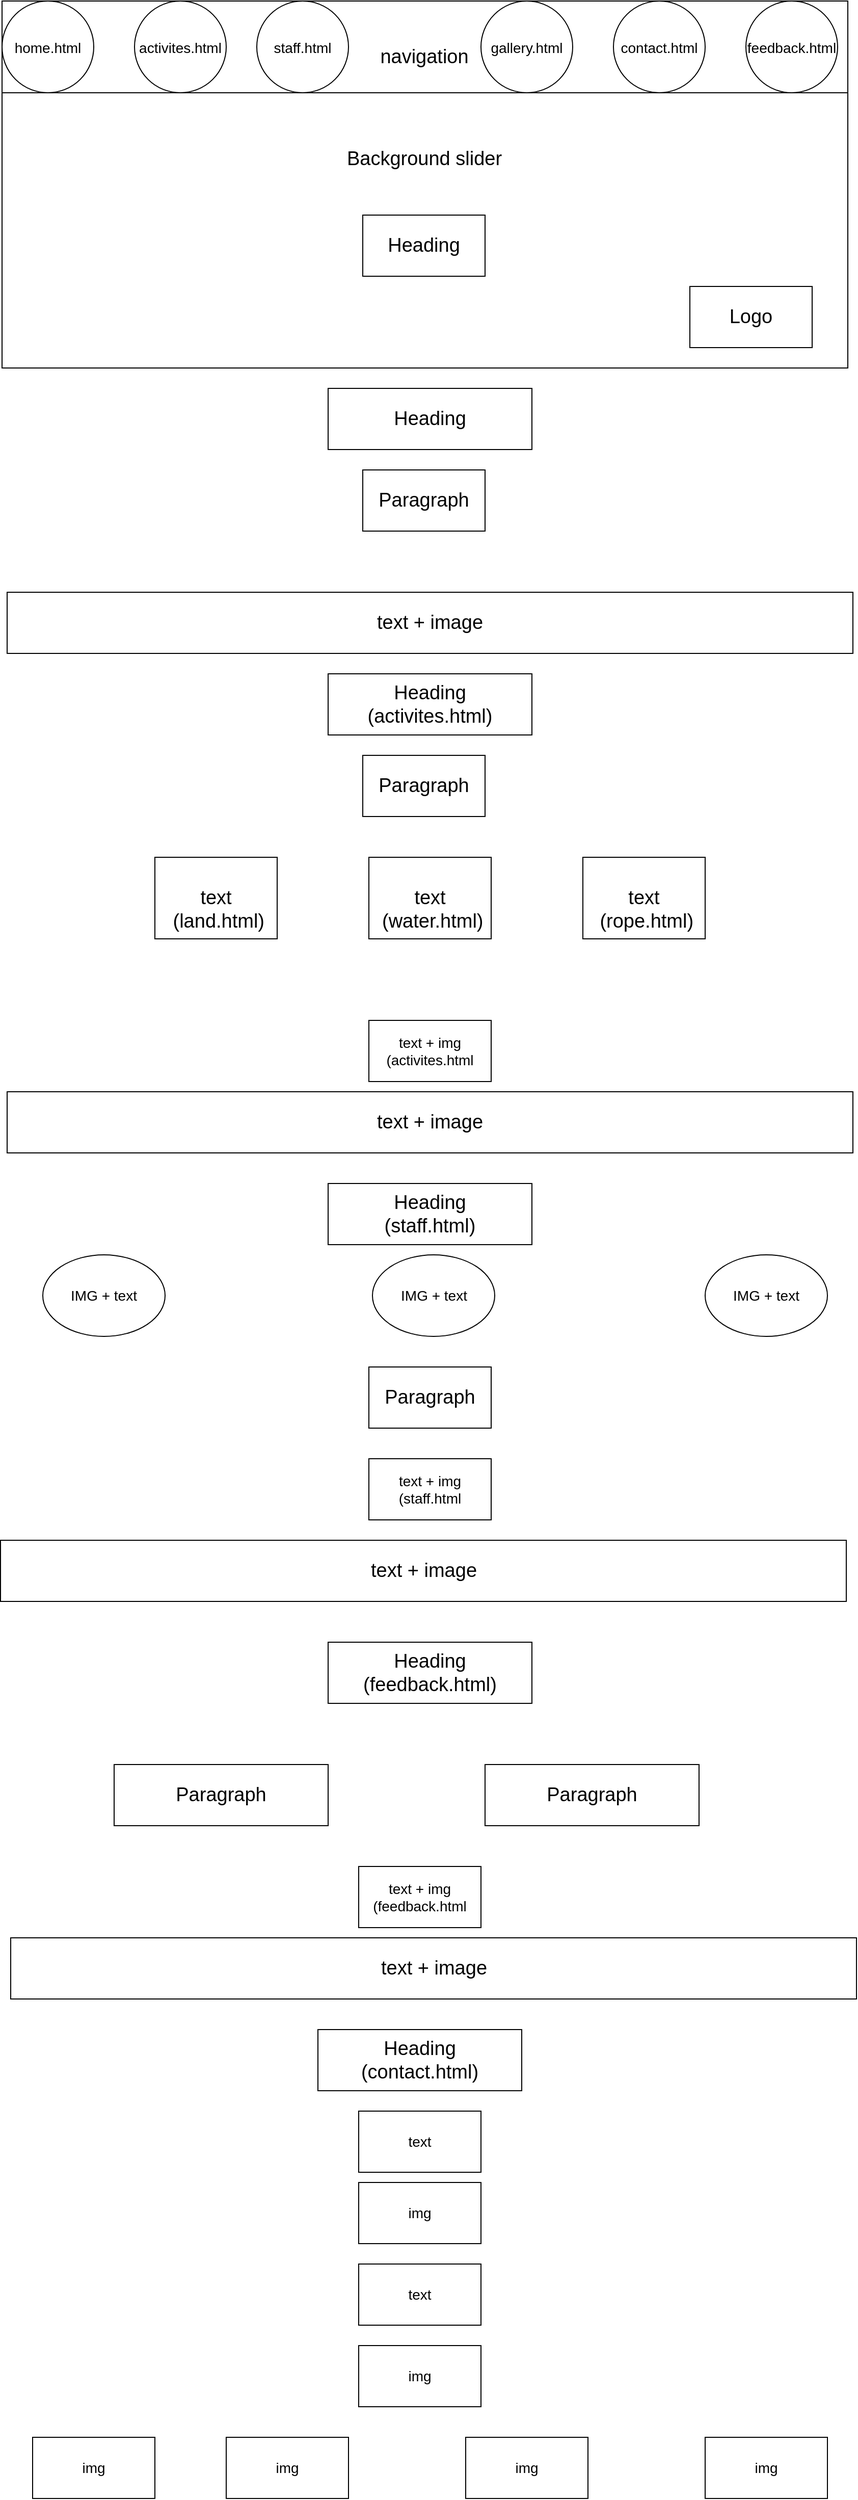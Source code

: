 <mxfile version="17.2.4" type="device"><diagram id="C5RBs43oDa-KdzZeNtuy" name="Page-1"><mxGraphModel dx="2249" dy="4269" grid="1" gridSize="10" guides="1" tooltips="1" connect="1" arrows="1" fold="1" page="1" pageScale="1" pageWidth="827" pageHeight="1169" math="0" shadow="0"><root><mxCell id="WIyWlLk6GJQsqaUBKTNV-0"/><mxCell id="WIyWlLk6GJQsqaUBKTNV-1" parent="WIyWlLk6GJQsqaUBKTNV-0"/><mxCell id="8-tYj_rFMcN3LkzUVkWV-0" value="" style="rounded=0;whiteSpace=wrap;html=1;" vertex="1" parent="WIyWlLk6GJQsqaUBKTNV-1"><mxGeometry x="-510" y="-2650" width="830" height="90" as="geometry"/></mxCell><mxCell id="8-tYj_rFMcN3LkzUVkWV-1" value="" style="rounded=0;whiteSpace=wrap;html=1;fontSize=19;" vertex="1" parent="WIyWlLk6GJQsqaUBKTNV-1"><mxGeometry x="-510" y="-2560" width="830" height="270" as="geometry"/></mxCell><mxCell id="8-tYj_rFMcN3LkzUVkWV-3" value="Heading" style="rounded=0;whiteSpace=wrap;html=1;fontSize=19;" vertex="1" parent="WIyWlLk6GJQsqaUBKTNV-1"><mxGeometry x="-156" y="-2440" width="120" height="60" as="geometry"/></mxCell><mxCell id="8-tYj_rFMcN3LkzUVkWV-6" value="Background slider" style="text;html=1;resizable=0;autosize=1;align=center;verticalAlign=middle;points=[];fillColor=none;strokeColor=none;rounded=0;fontSize=19;" vertex="1" parent="WIyWlLk6GJQsqaUBKTNV-1"><mxGeometry x="-181" y="-2510" width="170" height="30" as="geometry"/></mxCell><mxCell id="8-tYj_rFMcN3LkzUVkWV-10" value="Logo" style="rounded=0;whiteSpace=wrap;html=1;fontSize=19;" vertex="1" parent="WIyWlLk6GJQsqaUBKTNV-1"><mxGeometry x="165" y="-2370" width="120" height="60" as="geometry"/></mxCell><mxCell id="8-tYj_rFMcN3LkzUVkWV-11" value="&lt;font style=&quot;font-size: 14px&quot;&gt;home.html&lt;/font&gt;" style="ellipse;whiteSpace=wrap;html=1;aspect=fixed;fontSize=19;" vertex="1" parent="WIyWlLk6GJQsqaUBKTNV-1"><mxGeometry x="-510" y="-2650" width="90" height="90" as="geometry"/></mxCell><mxCell id="8-tYj_rFMcN3LkzUVkWV-17" value="Heading" style="rounded=0;whiteSpace=wrap;html=1;fontSize=19;" vertex="1" parent="WIyWlLk6GJQsqaUBKTNV-1"><mxGeometry x="-190" y="-2270" width="200" height="60" as="geometry"/></mxCell><mxCell id="8-tYj_rFMcN3LkzUVkWV-18" value="Paragraph" style="rounded=0;whiteSpace=wrap;html=1;fontSize=19;" vertex="1" parent="WIyWlLk6GJQsqaUBKTNV-1"><mxGeometry x="-156" y="-2190" width="120" height="60" as="geometry"/></mxCell><mxCell id="8-tYj_rFMcN3LkzUVkWV-21" value="text + image" style="rounded=0;whiteSpace=wrap;html=1;fontSize=19;" vertex="1" parent="WIyWlLk6GJQsqaUBKTNV-1"><mxGeometry x="-505" y="-2070" width="830" height="60" as="geometry"/></mxCell><mxCell id="8-tYj_rFMcN3LkzUVkWV-24" value="navigation" style="text;html=1;resizable=0;autosize=1;align=center;verticalAlign=middle;points=[];fillColor=none;strokeColor=none;rounded=0;fontSize=19;" vertex="1" parent="WIyWlLk6GJQsqaUBKTNV-1"><mxGeometry x="-146.5" y="-2610" width="100" height="30" as="geometry"/></mxCell><mxCell id="8-tYj_rFMcN3LkzUVkWV-25" value="Heading&lt;br&gt;(activites.html)" style="rounded=0;whiteSpace=wrap;html=1;fontSize=19;" vertex="1" parent="WIyWlLk6GJQsqaUBKTNV-1"><mxGeometry x="-190" y="-1990" width="200" height="60" as="geometry"/></mxCell><mxCell id="8-tYj_rFMcN3LkzUVkWV-26" value="Paragraph" style="rounded=0;whiteSpace=wrap;html=1;fontSize=19;" vertex="1" parent="WIyWlLk6GJQsqaUBKTNV-1"><mxGeometry x="-156" y="-1910" width="120" height="60" as="geometry"/></mxCell><mxCell id="8-tYj_rFMcN3LkzUVkWV-27" value="&lt;br&gt;text&lt;br&gt;&amp;nbsp;(land.html)" style="rounded=0;whiteSpace=wrap;html=1;fontSize=19;" vertex="1" parent="WIyWlLk6GJQsqaUBKTNV-1"><mxGeometry x="-360" y="-1810" width="120" height="80" as="geometry"/></mxCell><mxCell id="8-tYj_rFMcN3LkzUVkWV-30" value="&lt;br&gt;text&lt;br&gt;&amp;nbsp;(water.html)" style="rounded=0;whiteSpace=wrap;html=1;fontSize=19;" vertex="1" parent="WIyWlLk6GJQsqaUBKTNV-1"><mxGeometry x="-150" y="-1810" width="120" height="80" as="geometry"/></mxCell><mxCell id="8-tYj_rFMcN3LkzUVkWV-31" value="&lt;br&gt;text&lt;br&gt;&amp;nbsp;(rope.html)" style="rounded=0;whiteSpace=wrap;html=1;fontSize=19;" vertex="1" parent="WIyWlLk6GJQsqaUBKTNV-1"><mxGeometry x="60" y="-1810" width="120" height="80" as="geometry"/></mxCell><mxCell id="8-tYj_rFMcN3LkzUVkWV-32" value="&lt;font style=&quot;font-size: 14px&quot;&gt;activites.html&lt;/font&gt;" style="ellipse;whiteSpace=wrap;html=1;aspect=fixed;fontSize=19;" vertex="1" parent="WIyWlLk6GJQsqaUBKTNV-1"><mxGeometry x="-380" y="-2650" width="90" height="90" as="geometry"/></mxCell><mxCell id="8-tYj_rFMcN3LkzUVkWV-33" value="&lt;font style=&quot;font-size: 14px&quot;&gt;staff.html&lt;/font&gt;" style="ellipse;whiteSpace=wrap;html=1;aspect=fixed;fontSize=19;" vertex="1" parent="WIyWlLk6GJQsqaUBKTNV-1"><mxGeometry x="-260" y="-2650" width="90" height="90" as="geometry"/></mxCell><mxCell id="8-tYj_rFMcN3LkzUVkWV-34" value="&lt;font style=&quot;font-size: 14px&quot;&gt;gallery.html&lt;/font&gt;" style="ellipse;whiteSpace=wrap;html=1;aspect=fixed;fontSize=19;" vertex="1" parent="WIyWlLk6GJQsqaUBKTNV-1"><mxGeometry x="-40" y="-2650" width="90" height="90" as="geometry"/></mxCell><mxCell id="8-tYj_rFMcN3LkzUVkWV-35" value="&lt;font style=&quot;font-size: 14px&quot;&gt;contact.html&lt;/font&gt;" style="ellipse;whiteSpace=wrap;html=1;aspect=fixed;fontSize=19;" vertex="1" parent="WIyWlLk6GJQsqaUBKTNV-1"><mxGeometry x="90" y="-2650" width="90" height="90" as="geometry"/></mxCell><mxCell id="8-tYj_rFMcN3LkzUVkWV-36" value="&lt;font style=&quot;font-size: 14px&quot;&gt;feedback.html&lt;/font&gt;" style="ellipse;whiteSpace=wrap;html=1;aspect=fixed;fontSize=19;" vertex="1" parent="WIyWlLk6GJQsqaUBKTNV-1"><mxGeometry x="220" y="-2650" width="90" height="90" as="geometry"/></mxCell><mxCell id="8-tYj_rFMcN3LkzUVkWV-38" value="text + img&lt;br&gt;(activites.html" style="rounded=0;whiteSpace=wrap;html=1;fontSize=14;" vertex="1" parent="WIyWlLk6GJQsqaUBKTNV-1"><mxGeometry x="-150" y="-1650" width="120" height="60" as="geometry"/></mxCell><mxCell id="8-tYj_rFMcN3LkzUVkWV-39" value="text + image" style="rounded=0;whiteSpace=wrap;html=1;fontSize=19;" vertex="1" parent="WIyWlLk6GJQsqaUBKTNV-1"><mxGeometry x="-505" y="-1580" width="830" height="60" as="geometry"/></mxCell><mxCell id="8-tYj_rFMcN3LkzUVkWV-40" value="Heading&lt;br&gt;(staff.html)" style="rounded=0;whiteSpace=wrap;html=1;fontSize=19;" vertex="1" parent="WIyWlLk6GJQsqaUBKTNV-1"><mxGeometry x="-190" y="-1490" width="200" height="60" as="geometry"/></mxCell><mxCell id="8-tYj_rFMcN3LkzUVkWV-41" value="IMG + text" style="ellipse;whiteSpace=wrap;html=1;fontSize=14;" vertex="1" parent="WIyWlLk6GJQsqaUBKTNV-1"><mxGeometry x="-470" y="-1420" width="120" height="80" as="geometry"/></mxCell><mxCell id="8-tYj_rFMcN3LkzUVkWV-42" value="IMG + text" style="ellipse;whiteSpace=wrap;html=1;fontSize=14;" vertex="1" parent="WIyWlLk6GJQsqaUBKTNV-1"><mxGeometry x="-146.5" y="-1420" width="120" height="80" as="geometry"/></mxCell><mxCell id="8-tYj_rFMcN3LkzUVkWV-43" value="IMG + text" style="ellipse;whiteSpace=wrap;html=1;fontSize=14;" vertex="1" parent="WIyWlLk6GJQsqaUBKTNV-1"><mxGeometry x="180" y="-1420" width="120" height="80" as="geometry"/></mxCell><mxCell id="8-tYj_rFMcN3LkzUVkWV-44" value="Paragraph" style="rounded=0;whiteSpace=wrap;html=1;fontSize=19;" vertex="1" parent="WIyWlLk6GJQsqaUBKTNV-1"><mxGeometry x="-150" y="-1310" width="120" height="60" as="geometry"/></mxCell><mxCell id="8-tYj_rFMcN3LkzUVkWV-45" value="text + img&lt;br&gt;(staff.html" style="rounded=0;whiteSpace=wrap;html=1;fontSize=14;" vertex="1" parent="WIyWlLk6GJQsqaUBKTNV-1"><mxGeometry x="-150" y="-1220" width="120" height="60" as="geometry"/></mxCell><mxCell id="8-tYj_rFMcN3LkzUVkWV-46" value="text + image" style="rounded=0;whiteSpace=wrap;html=1;fontSize=19;" vertex="1" parent="WIyWlLk6GJQsqaUBKTNV-1"><mxGeometry x="-511.5" y="-1140" width="830" height="60" as="geometry"/></mxCell><mxCell id="8-tYj_rFMcN3LkzUVkWV-47" value="Heading&lt;br&gt;(feedback.html)" style="rounded=0;whiteSpace=wrap;html=1;fontSize=19;" vertex="1" parent="WIyWlLk6GJQsqaUBKTNV-1"><mxGeometry x="-190" y="-1040" width="200" height="60" as="geometry"/></mxCell><mxCell id="8-tYj_rFMcN3LkzUVkWV-48" value="Paragraph" style="rounded=0;whiteSpace=wrap;html=1;fontSize=19;" vertex="1" parent="WIyWlLk6GJQsqaUBKTNV-1"><mxGeometry x="-400" y="-920" width="210" height="60" as="geometry"/></mxCell><mxCell id="8-tYj_rFMcN3LkzUVkWV-49" value="Paragraph" style="rounded=0;whiteSpace=wrap;html=1;fontSize=19;" vertex="1" parent="WIyWlLk6GJQsqaUBKTNV-1"><mxGeometry x="-36" y="-920" width="210" height="60" as="geometry"/></mxCell><mxCell id="8-tYj_rFMcN3LkzUVkWV-50" value="text + img&lt;br&gt;(feedback.html" style="rounded=0;whiteSpace=wrap;html=1;fontSize=14;" vertex="1" parent="WIyWlLk6GJQsqaUBKTNV-1"><mxGeometry x="-160" y="-820" width="120" height="60" as="geometry"/></mxCell><mxCell id="8-tYj_rFMcN3LkzUVkWV-51" value="text + image" style="rounded=0;whiteSpace=wrap;html=1;fontSize=19;" vertex="1" parent="WIyWlLk6GJQsqaUBKTNV-1"><mxGeometry x="-501.5" y="-750" width="830" height="60" as="geometry"/></mxCell><mxCell id="8-tYj_rFMcN3LkzUVkWV-52" value="Heading&lt;br&gt;(contact.html)" style="rounded=0;whiteSpace=wrap;html=1;fontSize=19;" vertex="1" parent="WIyWlLk6GJQsqaUBKTNV-1"><mxGeometry x="-200" y="-660" width="200" height="60" as="geometry"/></mxCell><mxCell id="8-tYj_rFMcN3LkzUVkWV-53" value="text" style="rounded=0;whiteSpace=wrap;html=1;fontSize=14;" vertex="1" parent="WIyWlLk6GJQsqaUBKTNV-1"><mxGeometry x="-160" y="-580" width="120" height="60" as="geometry"/></mxCell><mxCell id="8-tYj_rFMcN3LkzUVkWV-54" value="text" style="rounded=0;whiteSpace=wrap;html=1;fontSize=14;" vertex="1" parent="WIyWlLk6GJQsqaUBKTNV-1"><mxGeometry x="-160" y="-430" width="120" height="60" as="geometry"/></mxCell><mxCell id="8-tYj_rFMcN3LkzUVkWV-55" value="img" style="rounded=0;whiteSpace=wrap;html=1;fontSize=14;" vertex="1" parent="WIyWlLk6GJQsqaUBKTNV-1"><mxGeometry x="-160" y="-350" width="120" height="60" as="geometry"/></mxCell><mxCell id="8-tYj_rFMcN3LkzUVkWV-56" value="img" style="rounded=0;whiteSpace=wrap;html=1;fontSize=14;" vertex="1" parent="WIyWlLk6GJQsqaUBKTNV-1"><mxGeometry x="-160" y="-510" width="120" height="60" as="geometry"/></mxCell><mxCell id="8-tYj_rFMcN3LkzUVkWV-57" value="img" style="rounded=0;whiteSpace=wrap;html=1;fontSize=14;" vertex="1" parent="WIyWlLk6GJQsqaUBKTNV-1"><mxGeometry x="-480" y="-260" width="120" height="60" as="geometry"/></mxCell><mxCell id="8-tYj_rFMcN3LkzUVkWV-58" value="img" style="rounded=0;whiteSpace=wrap;html=1;fontSize=14;" vertex="1" parent="WIyWlLk6GJQsqaUBKTNV-1"><mxGeometry x="-290" y="-260" width="120" height="60" as="geometry"/></mxCell><mxCell id="8-tYj_rFMcN3LkzUVkWV-59" value="img" style="rounded=0;whiteSpace=wrap;html=1;fontSize=14;" vertex="1" parent="WIyWlLk6GJQsqaUBKTNV-1"><mxGeometry x="180" y="-260" width="120" height="60" as="geometry"/></mxCell><mxCell id="8-tYj_rFMcN3LkzUVkWV-60" value="img" style="rounded=0;whiteSpace=wrap;html=1;fontSize=14;" vertex="1" parent="WIyWlLk6GJQsqaUBKTNV-1"><mxGeometry x="-55" y="-260" width="120" height="60" as="geometry"/></mxCell></root></mxGraphModel></diagram></mxfile>